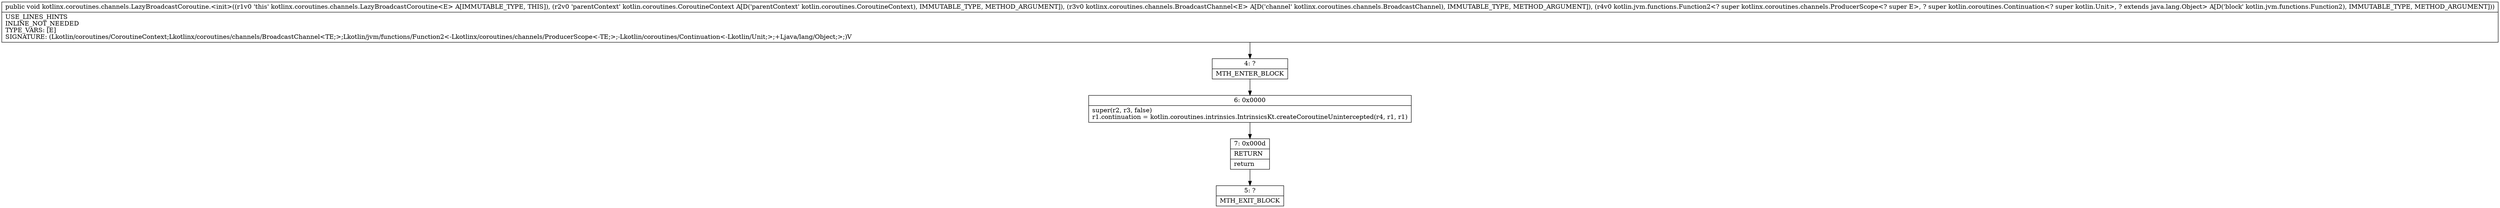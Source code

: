 digraph "CFG forkotlinx.coroutines.channels.LazyBroadcastCoroutine.\<init\>(Lkotlin\/coroutines\/CoroutineContext;Lkotlinx\/coroutines\/channels\/BroadcastChannel;Lkotlin\/jvm\/functions\/Function2;)V" {
Node_4 [shape=record,label="{4\:\ ?|MTH_ENTER_BLOCK\l}"];
Node_6 [shape=record,label="{6\:\ 0x0000|super(r2, r3, false)\lr1.continuation = kotlin.coroutines.intrinsics.IntrinsicsKt.createCoroutineUnintercepted(r4, r1, r1)\l}"];
Node_7 [shape=record,label="{7\:\ 0x000d|RETURN\l|return\l}"];
Node_5 [shape=record,label="{5\:\ ?|MTH_EXIT_BLOCK\l}"];
MethodNode[shape=record,label="{public void kotlinx.coroutines.channels.LazyBroadcastCoroutine.\<init\>((r1v0 'this' kotlinx.coroutines.channels.LazyBroadcastCoroutine\<E\> A[IMMUTABLE_TYPE, THIS]), (r2v0 'parentContext' kotlin.coroutines.CoroutineContext A[D('parentContext' kotlin.coroutines.CoroutineContext), IMMUTABLE_TYPE, METHOD_ARGUMENT]), (r3v0 kotlinx.coroutines.channels.BroadcastChannel\<E\> A[D('channel' kotlinx.coroutines.channels.BroadcastChannel), IMMUTABLE_TYPE, METHOD_ARGUMENT]), (r4v0 kotlin.jvm.functions.Function2\<? super kotlinx.coroutines.channels.ProducerScope\<? super E\>, ? super kotlin.coroutines.Continuation\<? super kotlin.Unit\>, ? extends java.lang.Object\> A[D('block' kotlin.jvm.functions.Function2), IMMUTABLE_TYPE, METHOD_ARGUMENT]))  | USE_LINES_HINTS\lINLINE_NOT_NEEDED\lTYPE_VARS: [E]\lSIGNATURE: (Lkotlin\/coroutines\/CoroutineContext;Lkotlinx\/coroutines\/channels\/BroadcastChannel\<TE;\>;Lkotlin\/jvm\/functions\/Function2\<\-Lkotlinx\/coroutines\/channels\/ProducerScope\<\-TE;\>;\-Lkotlin\/coroutines\/Continuation\<\-Lkotlin\/Unit;\>;+Ljava\/lang\/Object;\>;)V\l}"];
MethodNode -> Node_4;Node_4 -> Node_6;
Node_6 -> Node_7;
Node_7 -> Node_5;
}

